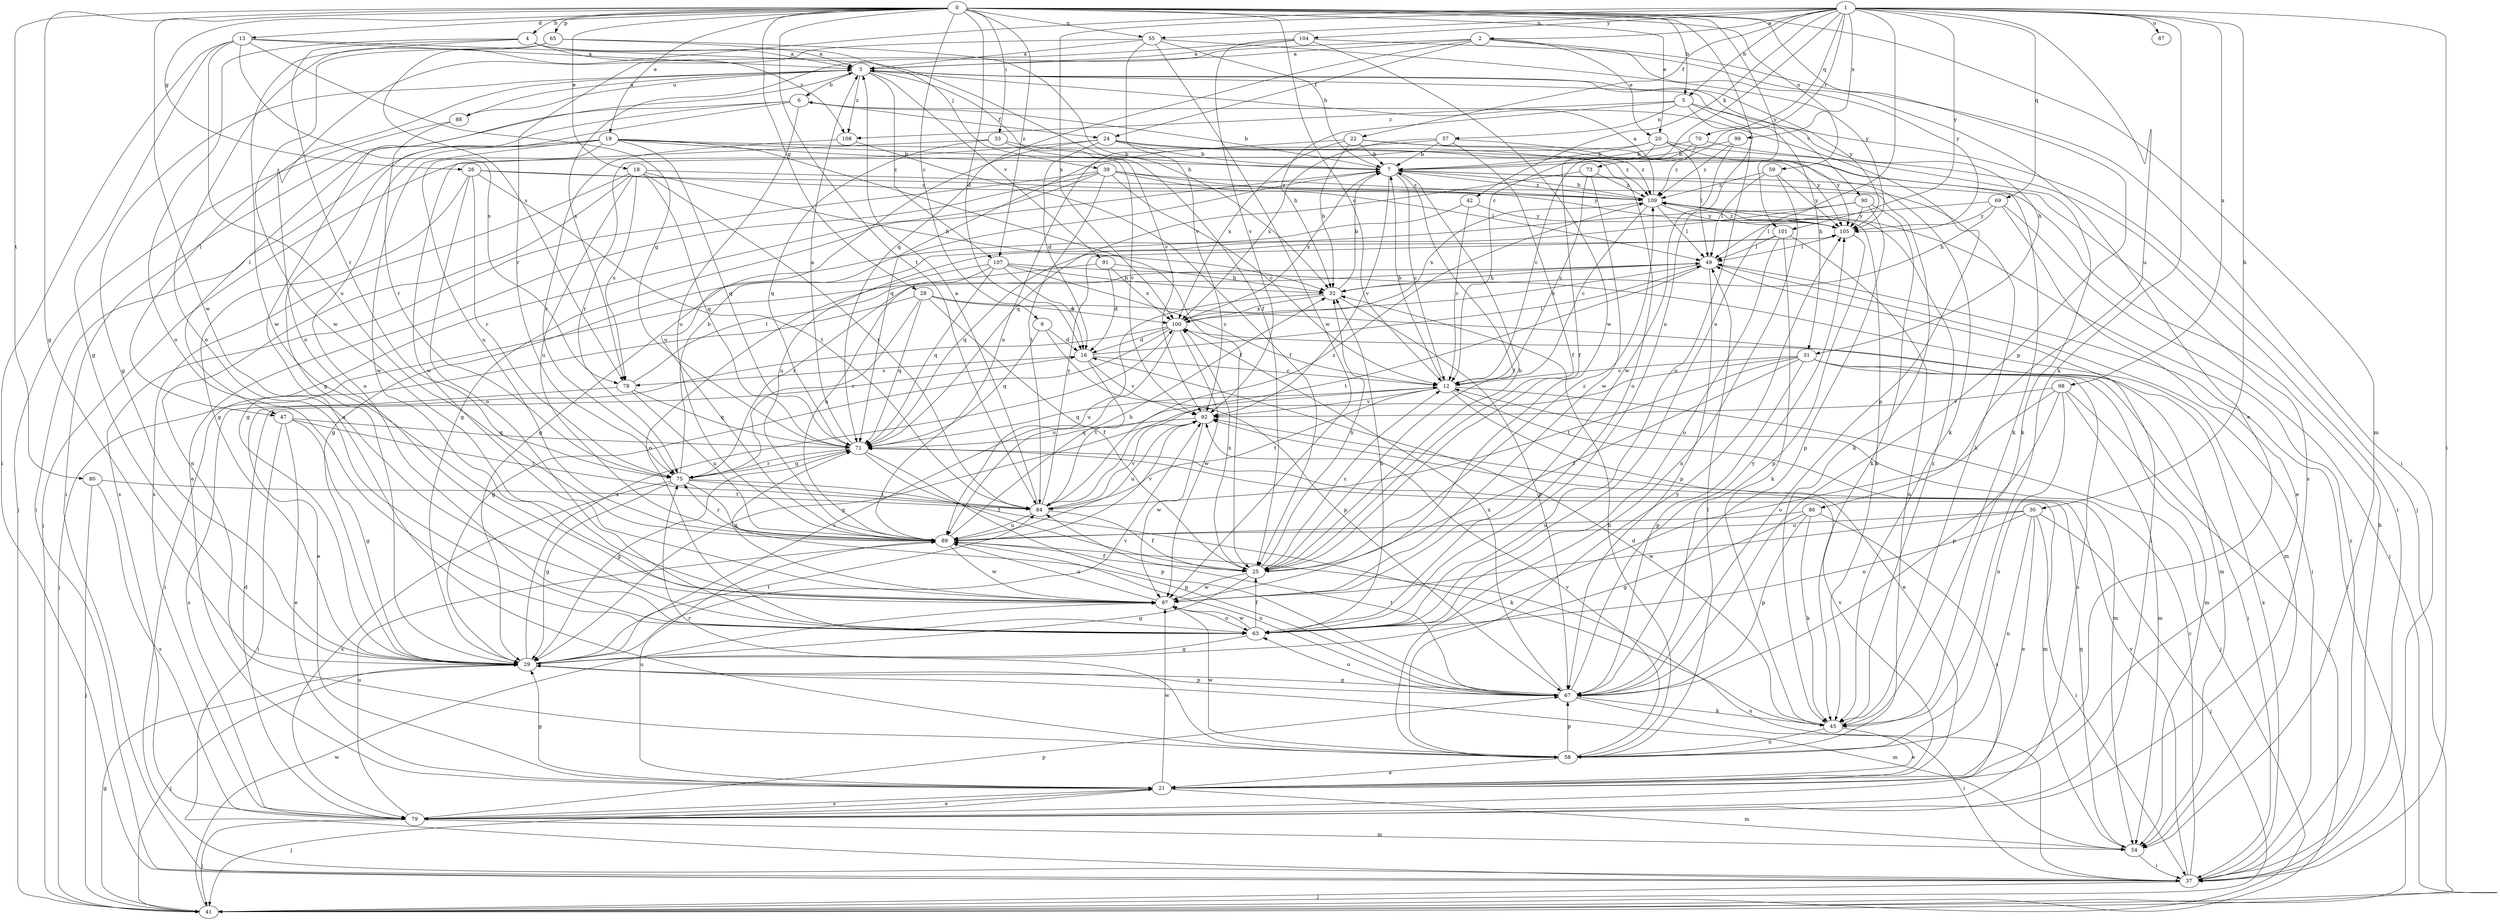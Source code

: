strict digraph  {
0;
1;
2;
3;
4;
5;
6;
7;
9;
12;
13;
16;
18;
19;
20;
21;
22;
24;
25;
26;
28;
29;
30;
31;
32;
33;
37;
39;
41;
42;
45;
47;
49;
54;
55;
57;
58;
59;
63;
65;
67;
69;
70;
71;
73;
75;
78;
79;
80;
84;
86;
87;
88;
89;
90;
91;
92;
97;
98;
99;
100;
101;
104;
105;
107;
108;
109;
0 -> 4  [label=b];
0 -> 5  [label=b];
0 -> 9  [label=c];
0 -> 12  [label=c];
0 -> 13  [label=d];
0 -> 16  [label=d];
0 -> 18  [label=e];
0 -> 19  [label=e];
0 -> 20  [label=e];
0 -> 26  [label=g];
0 -> 28  [label=g];
0 -> 29  [label=g];
0 -> 33  [label=i];
0 -> 54  [label=m];
0 -> 55  [label=n];
0 -> 59  [label=o];
0 -> 63  [label=o];
0 -> 65  [label=p];
0 -> 67  [label=p];
0 -> 80  [label=t];
0 -> 84  [label=t];
0 -> 97  [label=w];
0 -> 101  [label=y];
0 -> 107  [label=z];
1 -> 2  [label=a];
1 -> 5  [label=b];
1 -> 12  [label=c];
1 -> 22  [label=f];
1 -> 30  [label=h];
1 -> 37  [label=i];
1 -> 42  [label=k];
1 -> 45  [label=k];
1 -> 55  [label=n];
1 -> 63  [label=o];
1 -> 69  [label=q];
1 -> 70  [label=q];
1 -> 73  [label=r];
1 -> 78  [label=s];
1 -> 86  [label=u];
1 -> 87  [label=u];
1 -> 98  [label=x];
1 -> 99  [label=x];
1 -> 100  [label=x];
1 -> 101  [label=y];
1 -> 104  [label=y];
2 -> 3  [label=a];
2 -> 20  [label=e];
2 -> 21  [label=e];
2 -> 24  [label=f];
2 -> 37  [label=i];
2 -> 71  [label=q];
2 -> 78  [label=s];
3 -> 6  [label=b];
3 -> 29  [label=g];
3 -> 31  [label=h];
3 -> 47  [label=l];
3 -> 88  [label=u];
3 -> 90  [label=v];
3 -> 91  [label=v];
3 -> 92  [label=v];
3 -> 105  [label=y];
3 -> 107  [label=z];
3 -> 108  [label=z];
4 -> 3  [label=a];
4 -> 39  [label=j];
4 -> 63  [label=o];
4 -> 75  [label=r];
4 -> 97  [label=w];
4 -> 108  [label=z];
5 -> 31  [label=h];
5 -> 32  [label=h];
5 -> 41  [label=j];
5 -> 57  [label=n];
5 -> 63  [label=o];
5 -> 108  [label=z];
6 -> 24  [label=f];
6 -> 29  [label=g];
6 -> 37  [label=i];
6 -> 47  [label=l];
6 -> 67  [label=p];
6 -> 89  [label=u];
7 -> 6  [label=b];
7 -> 12  [label=c];
7 -> 25  [label=f];
7 -> 29  [label=g];
7 -> 45  [label=k];
7 -> 92  [label=v];
7 -> 100  [label=x];
7 -> 109  [label=z];
9 -> 16  [label=d];
9 -> 67  [label=p];
9 -> 71  [label=q];
12 -> 7  [label=b];
12 -> 21  [label=e];
12 -> 41  [label=j];
12 -> 54  [label=m];
12 -> 71  [label=q];
12 -> 84  [label=t];
12 -> 92  [label=v];
13 -> 3  [label=a];
13 -> 25  [label=f];
13 -> 29  [label=g];
13 -> 37  [label=i];
13 -> 71  [label=q];
13 -> 78  [label=s];
13 -> 89  [label=u];
16 -> 12  [label=c];
16 -> 49  [label=l];
16 -> 78  [label=s];
16 -> 84  [label=t];
16 -> 92  [label=v];
18 -> 32  [label=h];
18 -> 58  [label=n];
18 -> 71  [label=q];
18 -> 78  [label=s];
18 -> 79  [label=s];
18 -> 84  [label=t];
18 -> 89  [label=u];
18 -> 109  [label=z];
19 -> 7  [label=b];
19 -> 25  [label=f];
19 -> 37  [label=i];
19 -> 45  [label=k];
19 -> 63  [label=o];
19 -> 71  [label=q];
19 -> 89  [label=u];
19 -> 97  [label=w];
19 -> 105  [label=y];
20 -> 7  [label=b];
20 -> 25  [label=f];
20 -> 37  [label=i];
20 -> 45  [label=k];
20 -> 49  [label=l];
20 -> 75  [label=r];
21 -> 29  [label=g];
21 -> 41  [label=j];
21 -> 54  [label=m];
21 -> 79  [label=s];
21 -> 89  [label=u];
21 -> 92  [label=v];
21 -> 97  [label=w];
22 -> 7  [label=b];
22 -> 32  [label=h];
22 -> 79  [label=s];
22 -> 89  [label=u];
22 -> 100  [label=x];
22 -> 109  [label=z];
24 -> 7  [label=b];
24 -> 16  [label=d];
24 -> 41  [label=j];
24 -> 63  [label=o];
24 -> 89  [label=u];
24 -> 109  [label=z];
25 -> 7  [label=b];
25 -> 12  [label=c];
25 -> 29  [label=g];
25 -> 32  [label=h];
25 -> 97  [label=w];
25 -> 100  [label=x];
25 -> 109  [label=z];
26 -> 29  [label=g];
26 -> 45  [label=k];
26 -> 63  [label=o];
26 -> 75  [label=r];
26 -> 84  [label=t];
26 -> 109  [label=z];
28 -> 25  [label=f];
28 -> 37  [label=i];
28 -> 54  [label=m];
28 -> 71  [label=q];
28 -> 75  [label=r];
28 -> 100  [label=x];
29 -> 12  [label=c];
29 -> 41  [label=j];
29 -> 54  [label=m];
29 -> 67  [label=p];
29 -> 84  [label=t];
29 -> 92  [label=v];
29 -> 100  [label=x];
30 -> 21  [label=e];
30 -> 37  [label=i];
30 -> 41  [label=j];
30 -> 58  [label=n];
30 -> 63  [label=o];
30 -> 89  [label=u];
30 -> 97  [label=w];
31 -> 12  [label=c];
31 -> 25  [label=f];
31 -> 29  [label=g];
31 -> 37  [label=i];
31 -> 54  [label=m];
31 -> 67  [label=p];
31 -> 79  [label=s];
31 -> 84  [label=t];
32 -> 7  [label=b];
32 -> 67  [label=p];
32 -> 89  [label=u];
32 -> 100  [label=x];
33 -> 7  [label=b];
33 -> 71  [label=q];
33 -> 92  [label=v];
33 -> 97  [label=w];
37 -> 7  [label=b];
37 -> 12  [label=c];
37 -> 41  [label=j];
37 -> 89  [label=u];
37 -> 92  [label=v];
37 -> 100  [label=x];
37 -> 109  [label=z];
39 -> 12  [label=c];
39 -> 21  [label=e];
39 -> 29  [label=g];
39 -> 49  [label=l];
39 -> 79  [label=s];
39 -> 84  [label=t];
39 -> 105  [label=y];
39 -> 109  [label=z];
41 -> 29  [label=g];
41 -> 49  [label=l];
41 -> 97  [label=w];
42 -> 12  [label=c];
42 -> 29  [label=g];
42 -> 105  [label=y];
45 -> 16  [label=d];
45 -> 21  [label=e];
45 -> 58  [label=n];
45 -> 109  [label=z];
47 -> 21  [label=e];
47 -> 29  [label=g];
47 -> 37  [label=i];
47 -> 71  [label=q];
47 -> 84  [label=t];
49 -> 32  [label=h];
49 -> 37  [label=i];
49 -> 67  [label=p];
49 -> 75  [label=r];
49 -> 84  [label=t];
49 -> 100  [label=x];
54 -> 37  [label=i];
54 -> 71  [label=q];
55 -> 3  [label=a];
55 -> 7  [label=b];
55 -> 63  [label=o];
55 -> 92  [label=v];
55 -> 97  [label=w];
55 -> 105  [label=y];
57 -> 7  [label=b];
57 -> 25  [label=f];
57 -> 71  [label=q];
57 -> 100  [label=x];
57 -> 105  [label=y];
58 -> 3  [label=a];
58 -> 21  [label=e];
58 -> 32  [label=h];
58 -> 49  [label=l];
58 -> 67  [label=p];
58 -> 75  [label=r];
58 -> 92  [label=v];
58 -> 97  [label=w];
58 -> 105  [label=y];
59 -> 49  [label=l];
59 -> 58  [label=n];
59 -> 105  [label=y];
59 -> 109  [label=z];
63 -> 25  [label=f];
63 -> 29  [label=g];
63 -> 32  [label=h];
63 -> 97  [label=w];
65 -> 3  [label=a];
65 -> 32  [label=h];
65 -> 63  [label=o];
65 -> 97  [label=w];
67 -> 29  [label=g];
67 -> 37  [label=i];
67 -> 45  [label=k];
67 -> 63  [label=o];
67 -> 84  [label=t];
67 -> 89  [label=u];
67 -> 100  [label=x];
67 -> 105  [label=y];
69 -> 21  [label=e];
69 -> 32  [label=h];
69 -> 41  [label=j];
69 -> 49  [label=l];
69 -> 105  [label=y];
70 -> 7  [label=b];
70 -> 12  [label=c];
70 -> 45  [label=k];
70 -> 109  [label=z];
71 -> 3  [label=a];
71 -> 25  [label=f];
71 -> 29  [label=g];
71 -> 54  [label=m];
71 -> 67  [label=p];
71 -> 75  [label=r];
73 -> 12  [label=c];
73 -> 71  [label=q];
73 -> 97  [label=w];
73 -> 109  [label=z];
75 -> 7  [label=b];
75 -> 29  [label=g];
75 -> 45  [label=k];
75 -> 67  [label=p];
75 -> 71  [label=q];
75 -> 79  [label=s];
75 -> 84  [label=t];
78 -> 49  [label=l];
78 -> 71  [label=q];
78 -> 79  [label=s];
78 -> 89  [label=u];
79 -> 16  [label=d];
79 -> 21  [label=e];
79 -> 41  [label=j];
79 -> 49  [label=l];
79 -> 54  [label=m];
79 -> 67  [label=p];
79 -> 89  [label=u];
80 -> 41  [label=j];
80 -> 79  [label=s];
80 -> 84  [label=t];
84 -> 3  [label=a];
84 -> 25  [label=f];
84 -> 89  [label=u];
84 -> 92  [label=v];
84 -> 105  [label=y];
84 -> 109  [label=z];
86 -> 29  [label=g];
86 -> 45  [label=k];
86 -> 67  [label=p];
86 -> 79  [label=s];
86 -> 89  [label=u];
88 -> 3  [label=a];
88 -> 41  [label=j];
88 -> 75  [label=r];
89 -> 25  [label=f];
89 -> 32  [label=h];
89 -> 75  [label=r];
89 -> 92  [label=v];
89 -> 97  [label=w];
90 -> 29  [label=g];
90 -> 45  [label=k];
90 -> 67  [label=p];
90 -> 89  [label=u];
90 -> 105  [label=y];
91 -> 16  [label=d];
91 -> 32  [label=h];
91 -> 41  [label=j];
91 -> 100  [label=x];
92 -> 71  [label=q];
92 -> 89  [label=u];
92 -> 97  [label=w];
97 -> 63  [label=o];
97 -> 71  [label=q];
97 -> 89  [label=u];
98 -> 41  [label=j];
98 -> 54  [label=m];
98 -> 58  [label=n];
98 -> 63  [label=o];
98 -> 67  [label=p];
98 -> 92  [label=v];
99 -> 7  [label=b];
99 -> 97  [label=w];
99 -> 109  [label=z];
100 -> 16  [label=d];
100 -> 21  [label=e];
100 -> 29  [label=g];
100 -> 89  [label=u];
100 -> 97  [label=w];
101 -> 45  [label=k];
101 -> 49  [label=l];
101 -> 58  [label=n];
101 -> 63  [label=o];
101 -> 71  [label=q];
104 -> 3  [label=a];
104 -> 75  [label=r];
104 -> 92  [label=v];
104 -> 97  [label=w];
104 -> 105  [label=y];
105 -> 49  [label=l];
105 -> 67  [label=p];
105 -> 109  [label=z];
107 -> 12  [label=c];
107 -> 16  [label=d];
107 -> 32  [label=h];
107 -> 54  [label=m];
107 -> 63  [label=o];
107 -> 71  [label=q];
107 -> 89  [label=u];
108 -> 25  [label=f];
108 -> 75  [label=r];
109 -> 3  [label=a];
109 -> 7  [label=b];
109 -> 12  [label=c];
109 -> 45  [label=k];
109 -> 49  [label=l];
109 -> 100  [label=x];
109 -> 105  [label=y];
}
